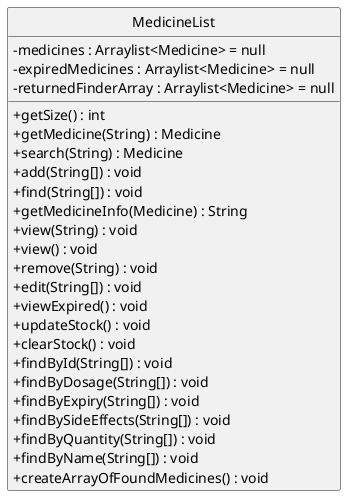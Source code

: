 @startuml
hide circle
skinparam classAttributeIconSize 0
class MedicineList {
-medicines : Arraylist<Medicine> = null
-expiredMedicines : Arraylist<Medicine> = null
-returnedFinderArray : Arraylist<Medicine> = null
+getSize() : int
+getMedicine(String) : Medicine
+search(String) : Medicine
+add(String[]) : void
+find(String[]) : void
+getMedicineInfo(Medicine) : String
+view(String) : void
+view() : void
+remove(String) : void
+edit(String[]) : void
+viewExpired() : void
+updateStock() : void
+clearStock() : void
+findById(String[]) : void
+findByDosage(String[]) : void
+findByExpiry(String[]) : void
+findBySideEffects(String[]) : void
+findByQuantity(String[]) : void
+findByName(String[]) : void
+createArrayOfFoundMedicines() : void
}

@enduml